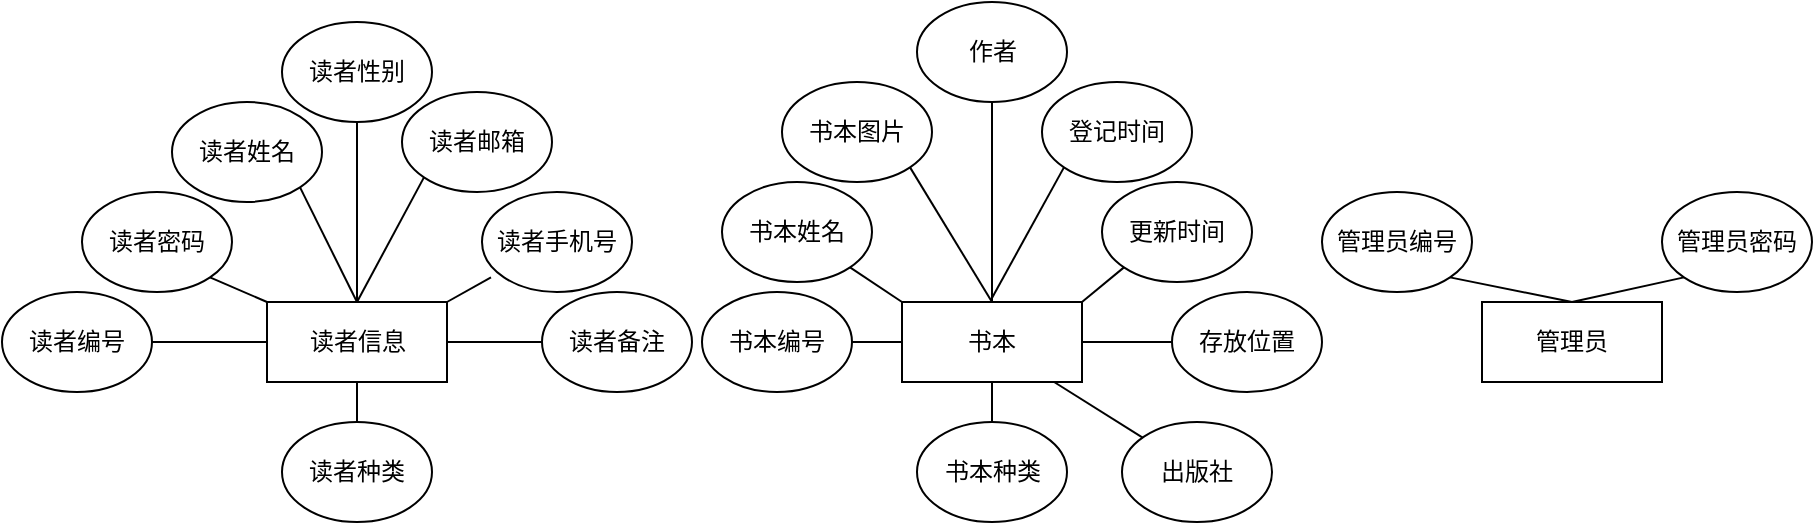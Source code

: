 <mxfile version="12.4.9" type="github"><diagram id="ADWW6KA9A3b437raw59y" name="Page-1"><mxGraphModel dx="1830" dy="503" grid="1" gridSize="10" guides="1" tooltips="1" connect="1" arrows="1" fold="1" page="1" pageScale="1" pageWidth="850" pageHeight="1100" math="0" shadow="0"><root><mxCell id="0"/><mxCell id="1" parent="0"/><mxCell id="qk5S9nWQlCDxr0NH0Po0-1" value="读者信息" style="rounded=0;whiteSpace=wrap;html=1;" vertex="1" parent="1"><mxGeometry x="72.5" y="160" width="90" height="40" as="geometry"/></mxCell><mxCell id="qk5S9nWQlCDxr0NH0Po0-3" value="书本" style="rounded=0;whiteSpace=wrap;html=1;" vertex="1" parent="1"><mxGeometry x="390" y="160" width="90" height="40" as="geometry"/></mxCell><mxCell id="qk5S9nWQlCDxr0NH0Po0-5" value="管理员" style="rounded=0;whiteSpace=wrap;html=1;" vertex="1" parent="1"><mxGeometry x="680" y="160" width="90" height="40" as="geometry"/></mxCell><mxCell id="qk5S9nWQlCDxr0NH0Po0-6" value="读者姓名" style="ellipse;whiteSpace=wrap;html=1;" vertex="1" parent="1"><mxGeometry x="25" y="60" width="75" height="50" as="geometry"/></mxCell><mxCell id="qk5S9nWQlCDxr0NH0Po0-7" value="读者密码" style="ellipse;whiteSpace=wrap;html=1;" vertex="1" parent="1"><mxGeometry x="-20" y="105" width="75" height="50" as="geometry"/></mxCell><mxCell id="qk5S9nWQlCDxr0NH0Po0-8" value="读者编号" style="ellipse;whiteSpace=wrap;html=1;" vertex="1" parent="1"><mxGeometry x="-60" y="155" width="75" height="50" as="geometry"/></mxCell><mxCell id="qk5S9nWQlCDxr0NH0Po0-9" value="读者性别" style="ellipse;whiteSpace=wrap;html=1;" vertex="1" parent="1"><mxGeometry x="80" y="20" width="75" height="50" as="geometry"/></mxCell><mxCell id="qk5S9nWQlCDxr0NH0Po0-10" value="读者邮箱" style="ellipse;whiteSpace=wrap;html=1;" vertex="1" parent="1"><mxGeometry x="140" y="55" width="75" height="50" as="geometry"/></mxCell><mxCell id="qk5S9nWQlCDxr0NH0Po0-11" value="读者手机号" style="ellipse;whiteSpace=wrap;html=1;" vertex="1" parent="1"><mxGeometry x="180" y="105" width="75" height="50" as="geometry"/></mxCell><mxCell id="qk5S9nWQlCDxr0NH0Po0-13" value="读者备注" style="ellipse;whiteSpace=wrap;html=1;" vertex="1" parent="1"><mxGeometry x="210" y="155" width="75" height="50" as="geometry"/></mxCell><mxCell id="qk5S9nWQlCDxr0NH0Po0-14" value="读者种类" style="ellipse;whiteSpace=wrap;html=1;" vertex="1" parent="1"><mxGeometry x="80" y="220" width="75" height="50" as="geometry"/></mxCell><mxCell id="qk5S9nWQlCDxr0NH0Po0-15" value="书本种类" style="ellipse;whiteSpace=wrap;html=1;" vertex="1" parent="1"><mxGeometry x="397.5" y="220" width="75" height="50" as="geometry"/></mxCell><mxCell id="qk5S9nWQlCDxr0NH0Po0-19" value="管理员编号" style="ellipse;whiteSpace=wrap;html=1;" vertex="1" parent="1"><mxGeometry x="600" y="105" width="75" height="50" as="geometry"/></mxCell><mxCell id="qk5S9nWQlCDxr0NH0Po0-20" value="管理员密码" style="ellipse;whiteSpace=wrap;html=1;" vertex="1" parent="1"><mxGeometry x="770" y="105" width="75" height="50" as="geometry"/></mxCell><mxCell id="qk5S9nWQlCDxr0NH0Po0-25" value="" style="endArrow=none;html=1;entryX=1;entryY=1;entryDx=0;entryDy=0;exitX=0.5;exitY=0;exitDx=0;exitDy=0;" edge="1" parent="1" source="qk5S9nWQlCDxr0NH0Po0-5" target="qk5S9nWQlCDxr0NH0Po0-19"><mxGeometry width="50" height="50" relative="1" as="geometry"><mxPoint x="-60" y="340" as="sourcePoint"/><mxPoint x="-10" y="290" as="targetPoint"/></mxGeometry></mxCell><mxCell id="qk5S9nWQlCDxr0NH0Po0-26" value="" style="endArrow=none;html=1;entryX=0;entryY=1;entryDx=0;entryDy=0;exitX=0.5;exitY=0;exitDx=0;exitDy=0;" edge="1" parent="1" source="qk5S9nWQlCDxr0NH0Po0-5" target="qk5S9nWQlCDxr0NH0Po0-20"><mxGeometry width="50" height="50" relative="1" as="geometry"><mxPoint x="735" y="170" as="sourcePoint"/><mxPoint x="673.838" y="157.796" as="targetPoint"/></mxGeometry></mxCell><mxCell id="qk5S9nWQlCDxr0NH0Po0-28" value="" style="endArrow=none;html=1;entryX=0.5;entryY=1;entryDx=0;entryDy=0;exitX=0.5;exitY=0;exitDx=0;exitDy=0;" edge="1" parent="1" source="qk5S9nWQlCDxr0NH0Po0-14" target="qk5S9nWQlCDxr0NH0Po0-1"><mxGeometry width="50" height="50" relative="1" as="geometry"><mxPoint x="-60" y="340" as="sourcePoint"/><mxPoint x="-10" y="290" as="targetPoint"/></mxGeometry></mxCell><mxCell id="qk5S9nWQlCDxr0NH0Po0-29" value="" style="endArrow=none;html=1;entryX=1;entryY=0.5;entryDx=0;entryDy=0;exitX=0;exitY=0.5;exitDx=0;exitDy=0;" edge="1" parent="1" source="qk5S9nWQlCDxr0NH0Po0-1" target="qk5S9nWQlCDxr0NH0Po0-8"><mxGeometry width="50" height="50" relative="1" as="geometry"><mxPoint x="-60" y="340" as="sourcePoint"/><mxPoint x="-10" y="290" as="targetPoint"/></mxGeometry></mxCell><mxCell id="qk5S9nWQlCDxr0NH0Po0-30" value="" style="endArrow=none;html=1;entryX=0;entryY=0.5;entryDx=0;entryDy=0;exitX=1;exitY=0.5;exitDx=0;exitDy=0;" edge="1" parent="1" source="qk5S9nWQlCDxr0NH0Po0-1" target="qk5S9nWQlCDxr0NH0Po0-13"><mxGeometry width="50" height="50" relative="1" as="geometry"><mxPoint x="180" y="210" as="sourcePoint"/><mxPoint x="25" y="190" as="targetPoint"/></mxGeometry></mxCell><mxCell id="qk5S9nWQlCDxr0NH0Po0-31" value="" style="endArrow=none;html=1;entryX=1;entryY=1;entryDx=0;entryDy=0;exitX=0;exitY=0;exitDx=0;exitDy=0;" edge="1" parent="1" source="qk5S9nWQlCDxr0NH0Po0-1" target="qk5S9nWQlCDxr0NH0Po0-7"><mxGeometry width="50" height="50" relative="1" as="geometry"><mxPoint x="92.5" y="200" as="sourcePoint"/><mxPoint x="35" y="200" as="targetPoint"/></mxGeometry></mxCell><mxCell id="qk5S9nWQlCDxr0NH0Po0-32" value="" style="endArrow=none;html=1;entryX=1;entryY=1;entryDx=0;entryDy=0;exitX=0.5;exitY=0;exitDx=0;exitDy=0;" edge="1" parent="1" source="qk5S9nWQlCDxr0NH0Po0-1" target="qk5S9nWQlCDxr0NH0Po0-6"><mxGeometry width="50" height="50" relative="1" as="geometry"><mxPoint x="102.5" y="210" as="sourcePoint"/><mxPoint x="45" y="210" as="targetPoint"/></mxGeometry></mxCell><mxCell id="qk5S9nWQlCDxr0NH0Po0-33" value="" style="endArrow=none;html=1;entryX=0.06;entryY=0.854;entryDx=0;entryDy=0;exitX=1;exitY=0;exitDx=0;exitDy=0;entryPerimeter=0;" edge="1" parent="1" source="qk5S9nWQlCDxr0NH0Po0-1" target="qk5S9nWQlCDxr0NH0Po0-11"><mxGeometry width="50" height="50" relative="1" as="geometry"><mxPoint x="112.5" y="220" as="sourcePoint"/><mxPoint x="55" y="220" as="targetPoint"/></mxGeometry></mxCell><mxCell id="qk5S9nWQlCDxr0NH0Po0-34" value="" style="endArrow=none;html=1;entryX=0;entryY=1;entryDx=0;entryDy=0;exitX=0.5;exitY=0;exitDx=0;exitDy=0;" edge="1" parent="1" source="qk5S9nWQlCDxr0NH0Po0-1" target="qk5S9nWQlCDxr0NH0Po0-10"><mxGeometry width="50" height="50" relative="1" as="geometry"><mxPoint x="122.5" y="230" as="sourcePoint"/><mxPoint x="65" y="230" as="targetPoint"/></mxGeometry></mxCell><mxCell id="qk5S9nWQlCDxr0NH0Po0-35" value="" style="endArrow=none;html=1;entryX=0.5;entryY=1;entryDx=0;entryDy=0;exitX=0.5;exitY=0;exitDx=0;exitDy=0;" edge="1" parent="1" source="qk5S9nWQlCDxr0NH0Po0-1" target="qk5S9nWQlCDxr0NH0Po0-9"><mxGeometry width="50" height="50" relative="1" as="geometry"><mxPoint x="132.5" y="240" as="sourcePoint"/><mxPoint x="75" y="240" as="targetPoint"/></mxGeometry></mxCell><mxCell id="qk5S9nWQlCDxr0NH0Po0-36" value="" style="endArrow=none;html=1;entryX=0.5;entryY=1;entryDx=0;entryDy=0;" edge="1" parent="1" source="qk5S9nWQlCDxr0NH0Po0-15" target="qk5S9nWQlCDxr0NH0Po0-3"><mxGeometry width="50" height="50" relative="1" as="geometry"><mxPoint x="142.5" y="250" as="sourcePoint"/><mxPoint x="85" y="250" as="targetPoint"/></mxGeometry></mxCell><mxCell id="qk5S9nWQlCDxr0NH0Po0-37" value="" style="endArrow=none;html=1;entryX=1;entryY=0.5;entryDx=0;entryDy=0;exitX=0;exitY=0.5;exitDx=0;exitDy=0;" edge="1" parent="1" source="qk5S9nWQlCDxr0NH0Po0-3" target="qk5S9nWQlCDxr0NH0Po0-39"><mxGeometry width="50" height="50" relative="1" as="geometry"><mxPoint x="445" y="230" as="sourcePoint"/><mxPoint x="445" y="210" as="targetPoint"/></mxGeometry></mxCell><mxCell id="qk5S9nWQlCDxr0NH0Po0-39" value="书本编号" style="ellipse;whiteSpace=wrap;html=1;" vertex="1" parent="1"><mxGeometry x="290" y="155" width="75" height="50" as="geometry"/></mxCell><mxCell id="qk5S9nWQlCDxr0NH0Po0-40" value="书本姓名" style="ellipse;whiteSpace=wrap;html=1;" vertex="1" parent="1"><mxGeometry x="300" y="100" width="75" height="50" as="geometry"/></mxCell><mxCell id="qk5S9nWQlCDxr0NH0Po0-42" value="书本图片" style="ellipse;whiteSpace=wrap;html=1;" vertex="1" parent="1"><mxGeometry x="330" y="50" width="75" height="50" as="geometry"/></mxCell><mxCell id="qk5S9nWQlCDxr0NH0Po0-43" value="作者" style="ellipse;whiteSpace=wrap;html=1;" vertex="1" parent="1"><mxGeometry x="397.5" y="10" width="75" height="50" as="geometry"/></mxCell><mxCell id="qk5S9nWQlCDxr0NH0Po0-45" value="登记时间" style="ellipse;whiteSpace=wrap;html=1;" vertex="1" parent="1"><mxGeometry x="460" y="50" width="75" height="50" as="geometry"/></mxCell><mxCell id="qk5S9nWQlCDxr0NH0Po0-47" value="更新时间" style="ellipse;whiteSpace=wrap;html=1;" vertex="1" parent="1"><mxGeometry x="490" y="100" width="75" height="50" as="geometry"/></mxCell><mxCell id="qk5S9nWQlCDxr0NH0Po0-48" value="存放位置" style="ellipse;whiteSpace=wrap;html=1;" vertex="1" parent="1"><mxGeometry x="525" y="155" width="75" height="50" as="geometry"/></mxCell><mxCell id="qk5S9nWQlCDxr0NH0Po0-50" value="出版社" style="ellipse;whiteSpace=wrap;html=1;" vertex="1" parent="1"><mxGeometry x="500" y="220" width="75" height="50" as="geometry"/></mxCell><mxCell id="qk5S9nWQlCDxr0NH0Po0-51" value="" style="endArrow=none;html=1;exitX=0.845;exitY=1;exitDx=0;exitDy=0;exitPerimeter=0;" edge="1" parent="1" source="qk5S9nWQlCDxr0NH0Po0-3" target="qk5S9nWQlCDxr0NH0Po0-50"><mxGeometry width="50" height="50" relative="1" as="geometry"><mxPoint x="455" y="240" as="sourcePoint"/><mxPoint x="455" y="220" as="targetPoint"/></mxGeometry></mxCell><mxCell id="qk5S9nWQlCDxr0NH0Po0-52" value="" style="endArrow=none;html=1;entryX=0;entryY=0.5;entryDx=0;entryDy=0;exitX=1;exitY=0.5;exitDx=0;exitDy=0;" edge="1" parent="1" source="qk5S9nWQlCDxr0NH0Po0-3" target="qk5S9nWQlCDxr0NH0Po0-48"><mxGeometry width="50" height="50" relative="1" as="geometry"><mxPoint x="465" y="250" as="sourcePoint"/><mxPoint x="465" y="230" as="targetPoint"/></mxGeometry></mxCell><mxCell id="qk5S9nWQlCDxr0NH0Po0-53" value="" style="endArrow=none;html=1;entryX=0;entryY=1;entryDx=0;entryDy=0;exitX=1;exitY=0;exitDx=0;exitDy=0;" edge="1" parent="1" source="qk5S9nWQlCDxr0NH0Po0-3" target="qk5S9nWQlCDxr0NH0Po0-47"><mxGeometry width="50" height="50" relative="1" as="geometry"><mxPoint x="475" y="260" as="sourcePoint"/><mxPoint x="475" y="240" as="targetPoint"/></mxGeometry></mxCell><mxCell id="qk5S9nWQlCDxr0NH0Po0-54" value="" style="endArrow=none;html=1;entryX=0;entryY=1;entryDx=0;entryDy=0;" edge="1" parent="1" target="qk5S9nWQlCDxr0NH0Po0-45"><mxGeometry width="50" height="50" relative="1" as="geometry"><mxPoint x="435" y="158" as="sourcePoint"/><mxPoint x="485" y="250" as="targetPoint"/></mxGeometry></mxCell><mxCell id="qk5S9nWQlCDxr0NH0Po0-55" value="" style="endArrow=none;html=1;entryX=0.5;entryY=1;entryDx=0;entryDy=0;" edge="1" parent="1" source="qk5S9nWQlCDxr0NH0Po0-3" target="qk5S9nWQlCDxr0NH0Po0-43"><mxGeometry width="50" height="50" relative="1" as="geometry"><mxPoint x="495" y="280" as="sourcePoint"/><mxPoint x="495" y="260" as="targetPoint"/></mxGeometry></mxCell><mxCell id="qk5S9nWQlCDxr0NH0Po0-56" value="" style="endArrow=none;html=1;entryX=1;entryY=1;entryDx=0;entryDy=0;" edge="1" parent="1" target="qk5S9nWQlCDxr0NH0Po0-42"><mxGeometry width="50" height="50" relative="1" as="geometry"><mxPoint x="435" y="160" as="sourcePoint"/><mxPoint x="505" y="270" as="targetPoint"/></mxGeometry></mxCell><mxCell id="qk5S9nWQlCDxr0NH0Po0-57" value="" style="endArrow=none;html=1;entryX=1;entryY=1;entryDx=0;entryDy=0;exitX=0;exitY=0;exitDx=0;exitDy=0;" edge="1" parent="1" source="qk5S9nWQlCDxr0NH0Po0-3" target="qk5S9nWQlCDxr0NH0Po0-40"><mxGeometry width="50" height="50" relative="1" as="geometry"><mxPoint x="515" y="300" as="sourcePoint"/><mxPoint x="515" y="280" as="targetPoint"/></mxGeometry></mxCell></root></mxGraphModel></diagram></mxfile>